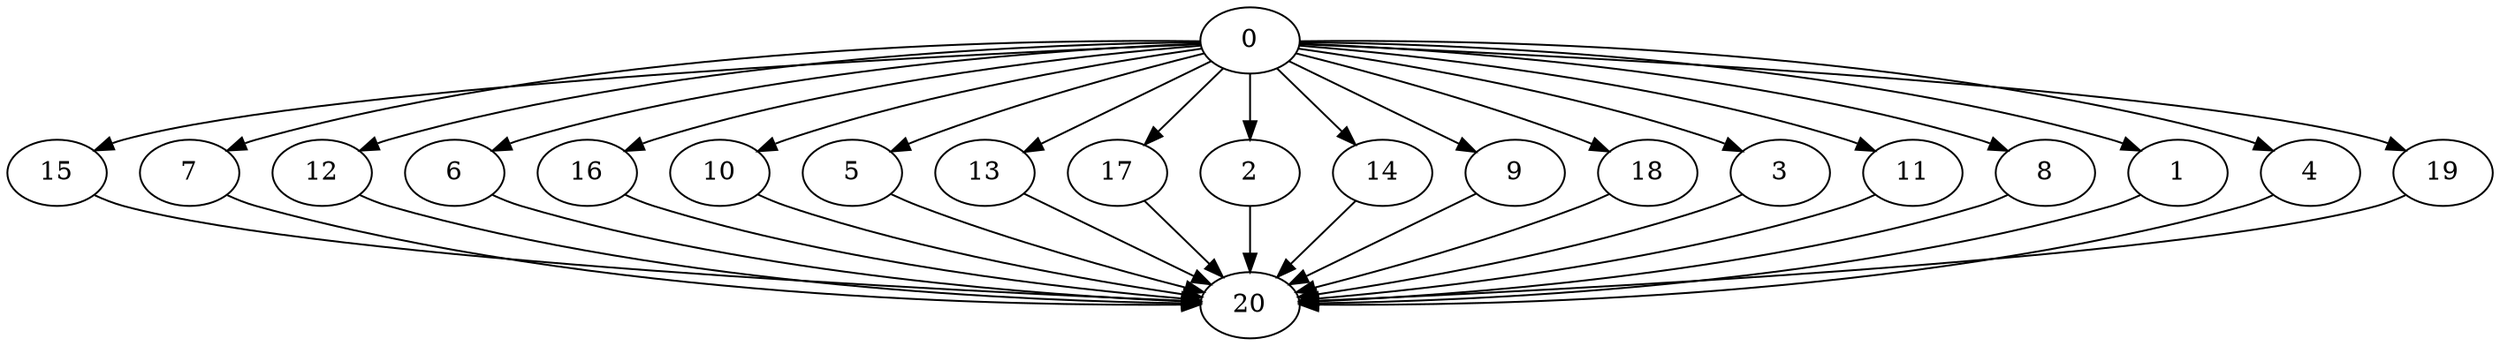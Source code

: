 digraph "Fork_Join_Nodes_21_CCR_9.98_WeightType_Random_Heterogeneous-4-2-strong" {
0 [Weight=6];
15 [Weight=5];
7 [Weight=4];
12 [Weight=9];
6 [Weight=8];
16 [Weight=5];
10 [Weight=4];
5 [Weight=6];
13 [Weight=6];
17 [Weight=10];
2 [Weight=6];
14 [Weight=10];
9 [Weight=4];
18 [Weight=4];
3 [Weight=2];
11 [Weight=8];
8 [Weight=2];
1 [Weight=6];
4 [Weight=8];
19 [Weight=8];
20 [Weight=6];
0 -> 8 [Weight=51];
2 -> 20 [Weight=35];
4 -> 20 [Weight=10];
0 -> 19 [Weight=20];
9 -> 20 [Weight=35];
0 -> 12 [Weight=46];
7 -> 20 [Weight=51];
18 -> 20 [Weight=35];
10 -> 20 [Weight=46];
5 -> 20 [Weight=40];
0 -> 1 [Weight=46];
17 -> 20 [Weight=35];
0 -> 10 [Weight=25];
0 -> 2 [Weight=51];
13 -> 20 [Weight=40];
0 -> 13 [Weight=15];
0 -> 9 [Weight=35];
0 -> 7 [Weight=40];
12 -> 20 [Weight=46];
19 -> 20 [Weight=10];
0 -> 16 [Weight=25];
0 -> 17 [Weight=35];
0 -> 18 [Weight=25];
0 -> 14 [Weight=20];
8 -> 20 [Weight=20];
1 -> 20 [Weight=15];
0 -> 6 [Weight=25];
16 -> 20 [Weight=46];
0 -> 5 [Weight=35];
15 -> 20 [Weight=51];
14 -> 20 [Weight=30];
0 -> 15 [Weight=20];
0 -> 4 [Weight=20];
11 -> 20 [Weight=15];
6 -> 20 [Weight=46];
3 -> 20 [Weight=30];
0 -> 11 [Weight=46];
0 -> 3 [Weight=51];
}
